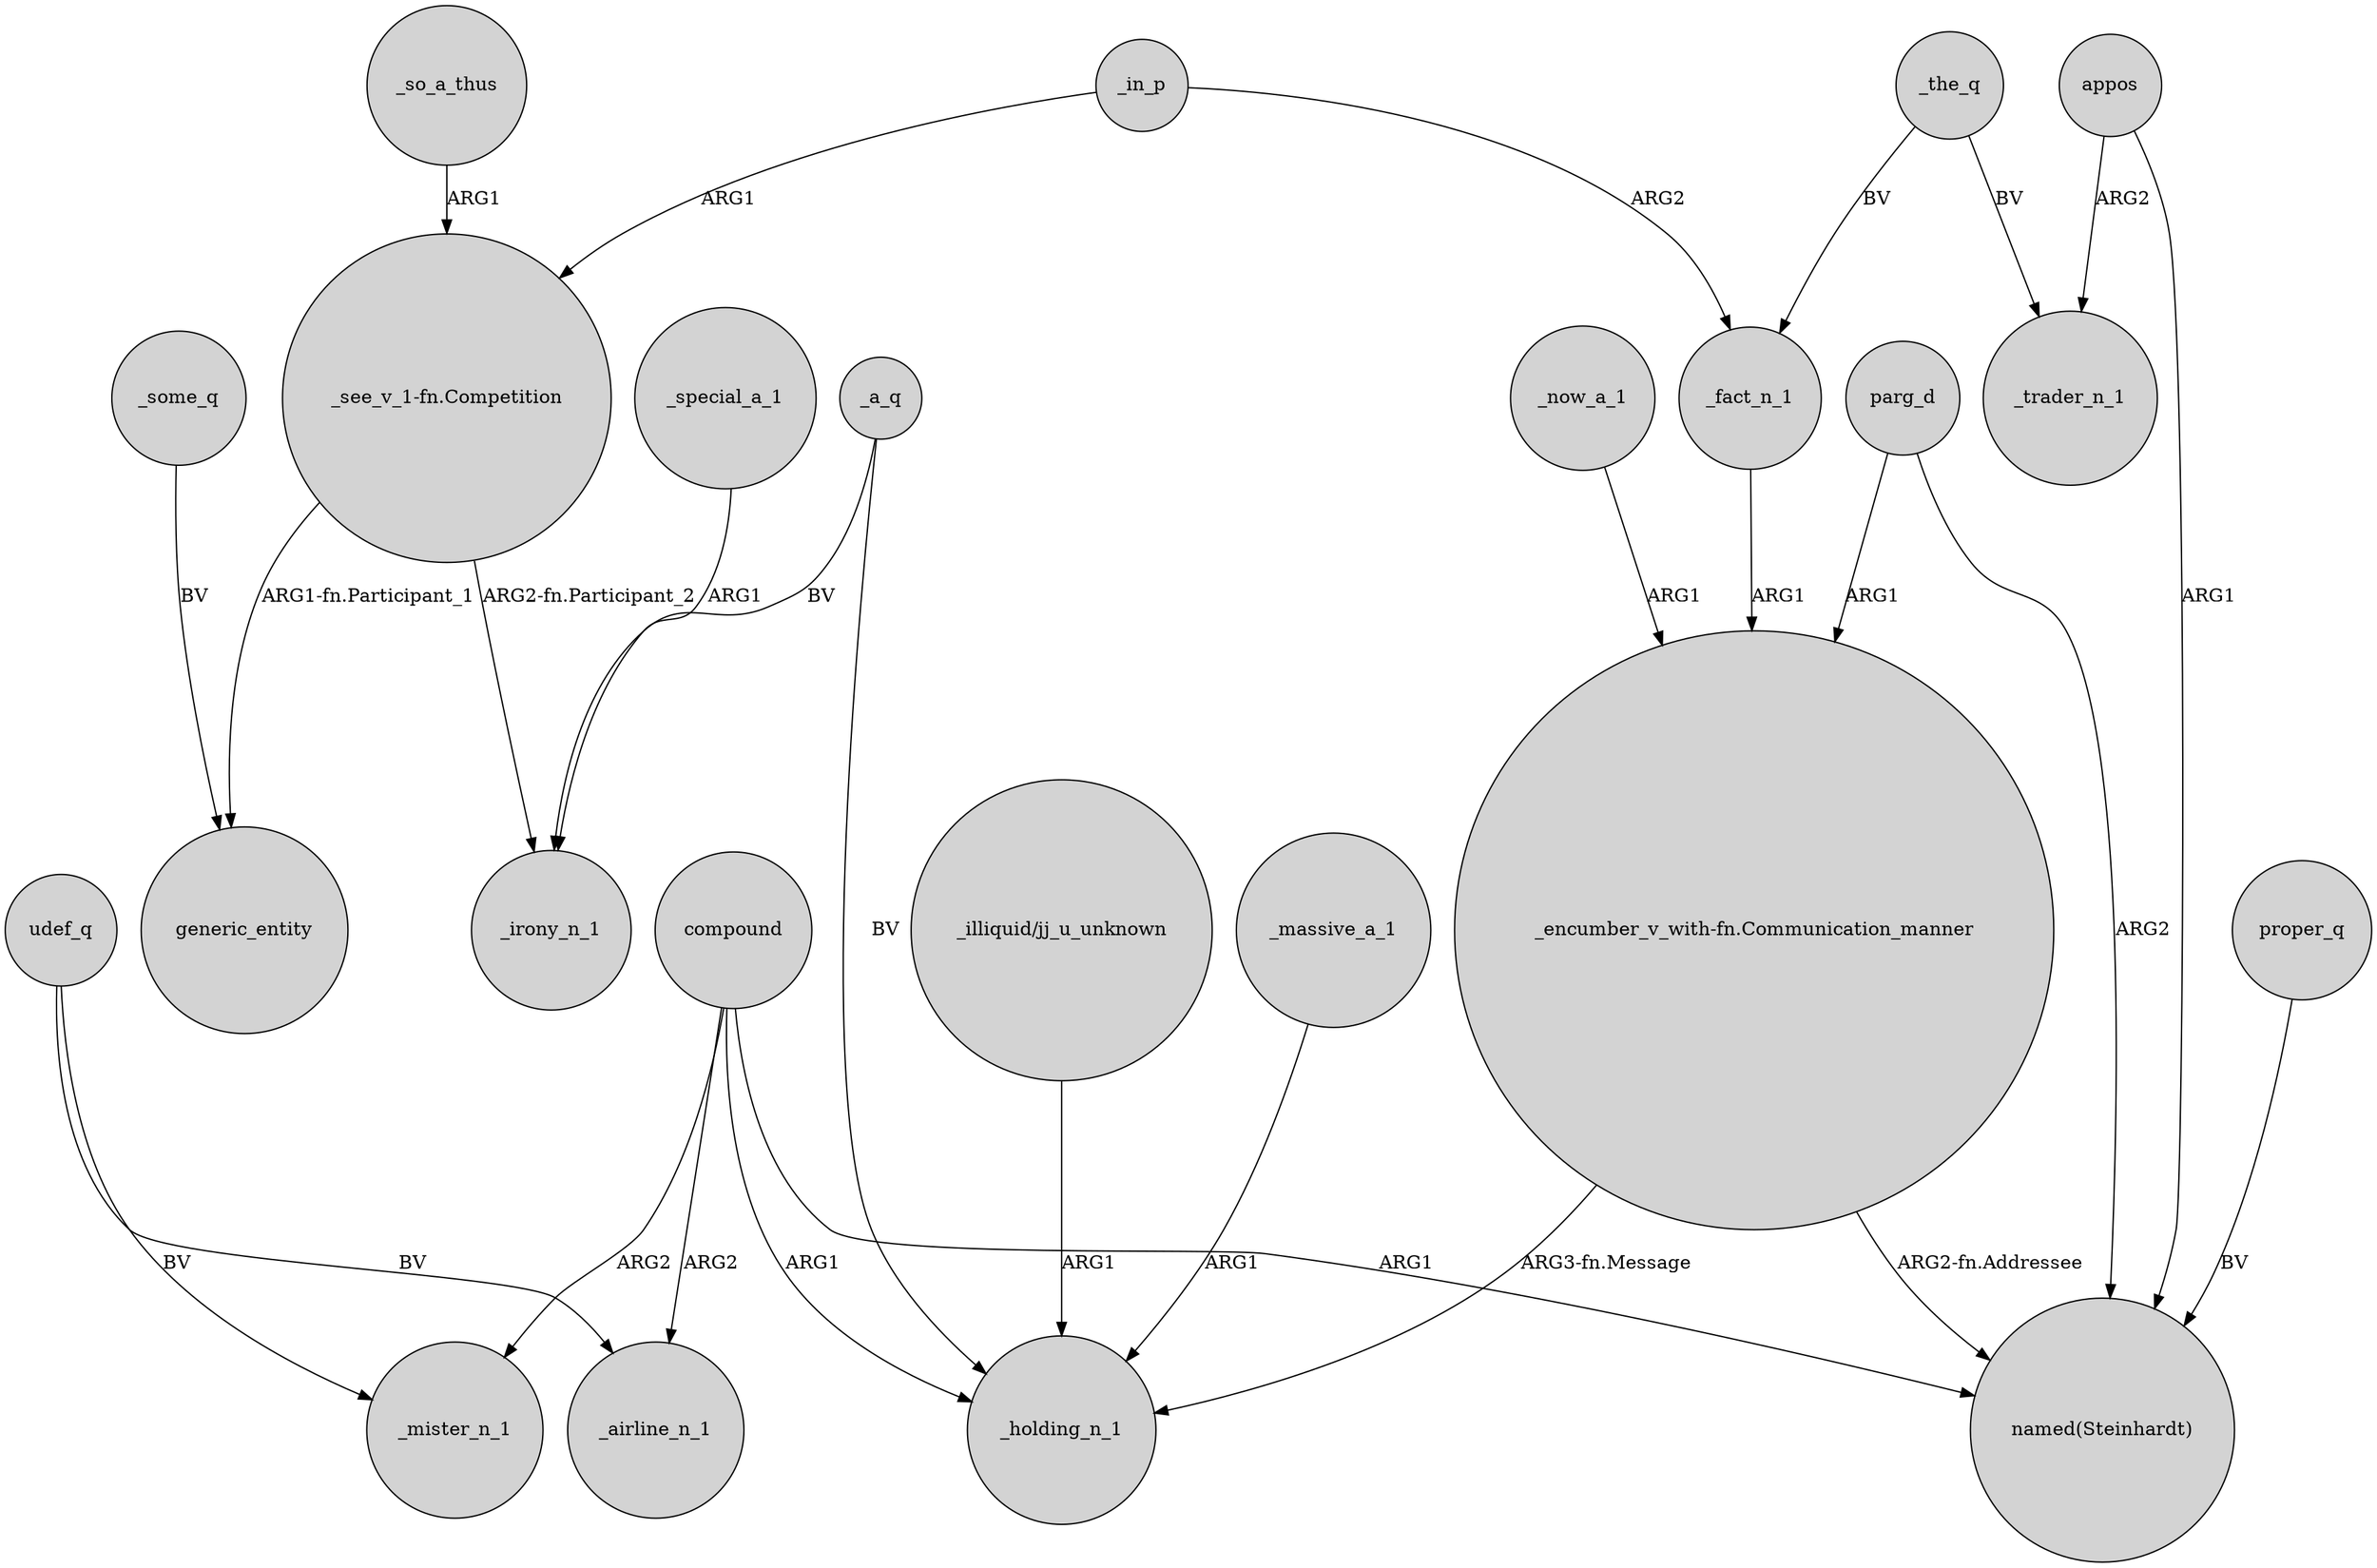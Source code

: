 digraph {
	node [shape=circle style=filled]
	"_see_v_1-fn.Competition" -> generic_entity [label="ARG1-fn.Participant_1"]
	compound -> _mister_n_1 [label=ARG2]
	_fact_n_1 -> "_encumber_v_with-fn.Communication_manner" [label=ARG1]
	_a_q -> _holding_n_1 [label=BV]
	"_encumber_v_with-fn.Communication_manner" -> _holding_n_1 [label="ARG3-fn.Message"]
	proper_q -> "named(Steinhardt)" [label=BV]
	"_illiquid/jj_u_unknown" -> _holding_n_1 [label=ARG1]
	_now_a_1 -> "_encumber_v_with-fn.Communication_manner" [label=ARG1]
	_a_q -> _irony_n_1 [label=BV]
	appos -> _trader_n_1 [label=ARG2]
	compound -> _holding_n_1 [label=ARG1]
	udef_q -> _airline_n_1 [label=BV]
	_massive_a_1 -> _holding_n_1 [label=ARG1]
	_in_p -> "_see_v_1-fn.Competition" [label=ARG1]
	_so_a_thus -> "_see_v_1-fn.Competition" [label=ARG1]
	udef_q -> _mister_n_1 [label=BV]
	_some_q -> generic_entity [label=BV]
	_in_p -> _fact_n_1 [label=ARG2]
	parg_d -> "_encumber_v_with-fn.Communication_manner" [label=ARG1]
	"_encumber_v_with-fn.Communication_manner" -> "named(Steinhardt)" [label="ARG2-fn.Addressee"]
	compound -> "named(Steinhardt)" [label=ARG1]
	compound -> _airline_n_1 [label=ARG2]
	_special_a_1 -> _irony_n_1 [label=ARG1]
	_the_q -> _fact_n_1 [label=BV]
	appos -> "named(Steinhardt)" [label=ARG1]
	"_see_v_1-fn.Competition" -> _irony_n_1 [label="ARG2-fn.Participant_2"]
	_the_q -> _trader_n_1 [label=BV]
	parg_d -> "named(Steinhardt)" [label=ARG2]
}
